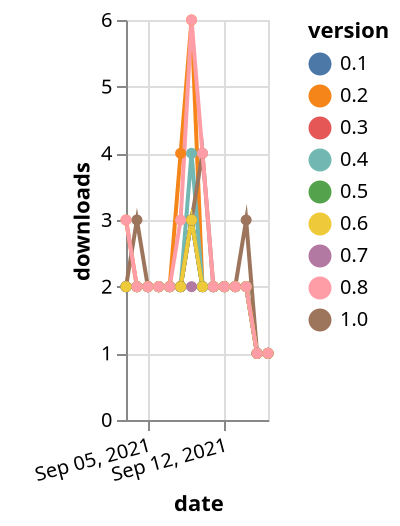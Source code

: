 {"$schema": "https://vega.github.io/schema/vega-lite/v5.json", "description": "A simple bar chart with embedded data.", "data": {"values": [{"date": "2021-09-03", "total": 2213, "delta": 2, "version": "0.3"}, {"date": "2021-09-04", "total": 2215, "delta": 2, "version": "0.3"}, {"date": "2021-09-05", "total": 2217, "delta": 2, "version": "0.3"}, {"date": "2021-09-06", "total": 2219, "delta": 2, "version": "0.3"}, {"date": "2021-09-07", "total": 2221, "delta": 2, "version": "0.3"}, {"date": "2021-09-08", "total": 2223, "delta": 2, "version": "0.3"}, {"date": "2021-09-09", "total": 2226, "delta": 3, "version": "0.3"}, {"date": "2021-09-10", "total": 2228, "delta": 2, "version": "0.3"}, {"date": "2021-09-11", "total": 2230, "delta": 2, "version": "0.3"}, {"date": "2021-09-12", "total": 2232, "delta": 2, "version": "0.3"}, {"date": "2021-09-13", "total": 2234, "delta": 2, "version": "0.3"}, {"date": "2021-09-14", "total": 2236, "delta": 2, "version": "0.3"}, {"date": "2021-09-15", "total": 2237, "delta": 1, "version": "0.3"}, {"date": "2021-09-16", "total": 2238, "delta": 1, "version": "0.3"}, {"date": "2021-09-03", "total": 2223, "delta": 2, "version": "0.1"}, {"date": "2021-09-04", "total": 2225, "delta": 2, "version": "0.1"}, {"date": "2021-09-05", "total": 2227, "delta": 2, "version": "0.1"}, {"date": "2021-09-06", "total": 2229, "delta": 2, "version": "0.1"}, {"date": "2021-09-07", "total": 2231, "delta": 2, "version": "0.1"}, {"date": "2021-09-08", "total": 2233, "delta": 2, "version": "0.1"}, {"date": "2021-09-09", "total": 2236, "delta": 3, "version": "0.1"}, {"date": "2021-09-10", "total": 2238, "delta": 2, "version": "0.1"}, {"date": "2021-09-11", "total": 2240, "delta": 2, "version": "0.1"}, {"date": "2021-09-12", "total": 2242, "delta": 2, "version": "0.1"}, {"date": "2021-09-13", "total": 2244, "delta": 2, "version": "0.1"}, {"date": "2021-09-14", "total": 2246, "delta": 2, "version": "0.1"}, {"date": "2021-09-15", "total": 2247, "delta": 1, "version": "0.1"}, {"date": "2021-09-16", "total": 2248, "delta": 1, "version": "0.1"}, {"date": "2021-09-03", "total": 2729, "delta": 3, "version": "0.2"}, {"date": "2021-09-04", "total": 2731, "delta": 2, "version": "0.2"}, {"date": "2021-09-05", "total": 2733, "delta": 2, "version": "0.2"}, {"date": "2021-09-06", "total": 2735, "delta": 2, "version": "0.2"}, {"date": "2021-09-07", "total": 2737, "delta": 2, "version": "0.2"}, {"date": "2021-09-08", "total": 2741, "delta": 4, "version": "0.2"}, {"date": "2021-09-09", "total": 2747, "delta": 6, "version": "0.2"}, {"date": "2021-09-10", "total": 2749, "delta": 2, "version": "0.2"}, {"date": "2021-09-11", "total": 2751, "delta": 2, "version": "0.2"}, {"date": "2021-09-12", "total": 2753, "delta": 2, "version": "0.2"}, {"date": "2021-09-13", "total": 2755, "delta": 2, "version": "0.2"}, {"date": "2021-09-14", "total": 2757, "delta": 2, "version": "0.2"}, {"date": "2021-09-15", "total": 2758, "delta": 1, "version": "0.2"}, {"date": "2021-09-16", "total": 2759, "delta": 1, "version": "0.2"}, {"date": "2021-09-03", "total": 2375, "delta": 2, "version": "0.4"}, {"date": "2021-09-04", "total": 2377, "delta": 2, "version": "0.4"}, {"date": "2021-09-05", "total": 2379, "delta": 2, "version": "0.4"}, {"date": "2021-09-06", "total": 2381, "delta": 2, "version": "0.4"}, {"date": "2021-09-07", "total": 2383, "delta": 2, "version": "0.4"}, {"date": "2021-09-08", "total": 2385, "delta": 2, "version": "0.4"}, {"date": "2021-09-09", "total": 2389, "delta": 4, "version": "0.4"}, {"date": "2021-09-10", "total": 2391, "delta": 2, "version": "0.4"}, {"date": "2021-09-11", "total": 2393, "delta": 2, "version": "0.4"}, {"date": "2021-09-12", "total": 2395, "delta": 2, "version": "0.4"}, {"date": "2021-09-13", "total": 2397, "delta": 2, "version": "0.4"}, {"date": "2021-09-14", "total": 2399, "delta": 2, "version": "0.4"}, {"date": "2021-09-15", "total": 2400, "delta": 1, "version": "0.4"}, {"date": "2021-09-16", "total": 2401, "delta": 1, "version": "0.4"}, {"date": "2021-09-03", "total": 2185, "delta": 2, "version": "0.7"}, {"date": "2021-09-04", "total": 2187, "delta": 2, "version": "0.7"}, {"date": "2021-09-05", "total": 2189, "delta": 2, "version": "0.7"}, {"date": "2021-09-06", "total": 2191, "delta": 2, "version": "0.7"}, {"date": "2021-09-07", "total": 2193, "delta": 2, "version": "0.7"}, {"date": "2021-09-08", "total": 2195, "delta": 2, "version": "0.7"}, {"date": "2021-09-09", "total": 2197, "delta": 2, "version": "0.7"}, {"date": "2021-09-10", "total": 2199, "delta": 2, "version": "0.7"}, {"date": "2021-09-11", "total": 2201, "delta": 2, "version": "0.7"}, {"date": "2021-09-12", "total": 2203, "delta": 2, "version": "0.7"}, {"date": "2021-09-13", "total": 2205, "delta": 2, "version": "0.7"}, {"date": "2021-09-14", "total": 2207, "delta": 2, "version": "0.7"}, {"date": "2021-09-15", "total": 2208, "delta": 1, "version": "0.7"}, {"date": "2021-09-16", "total": 2209, "delta": 1, "version": "0.7"}, {"date": "2021-09-03", "total": 2185, "delta": 2, "version": "0.5"}, {"date": "2021-09-04", "total": 2187, "delta": 2, "version": "0.5"}, {"date": "2021-09-05", "total": 2189, "delta": 2, "version": "0.5"}, {"date": "2021-09-06", "total": 2191, "delta": 2, "version": "0.5"}, {"date": "2021-09-07", "total": 2193, "delta": 2, "version": "0.5"}, {"date": "2021-09-08", "total": 2195, "delta": 2, "version": "0.5"}, {"date": "2021-09-09", "total": 2198, "delta": 3, "version": "0.5"}, {"date": "2021-09-10", "total": 2200, "delta": 2, "version": "0.5"}, {"date": "2021-09-11", "total": 2202, "delta": 2, "version": "0.5"}, {"date": "2021-09-12", "total": 2204, "delta": 2, "version": "0.5"}, {"date": "2021-09-13", "total": 2206, "delta": 2, "version": "0.5"}, {"date": "2021-09-14", "total": 2208, "delta": 2, "version": "0.5"}, {"date": "2021-09-15", "total": 2209, "delta": 1, "version": "0.5"}, {"date": "2021-09-16", "total": 2210, "delta": 1, "version": "0.5"}, {"date": "2021-09-03", "total": 2031, "delta": 2, "version": "1.0"}, {"date": "2021-09-04", "total": 2034, "delta": 3, "version": "1.0"}, {"date": "2021-09-05", "total": 2036, "delta": 2, "version": "1.0"}, {"date": "2021-09-06", "total": 2038, "delta": 2, "version": "1.0"}, {"date": "2021-09-07", "total": 2040, "delta": 2, "version": "1.0"}, {"date": "2021-09-08", "total": 2042, "delta": 2, "version": "1.0"}, {"date": "2021-09-09", "total": 2045, "delta": 3, "version": "1.0"}, {"date": "2021-09-10", "total": 2049, "delta": 4, "version": "1.0"}, {"date": "2021-09-11", "total": 2051, "delta": 2, "version": "1.0"}, {"date": "2021-09-12", "total": 2053, "delta": 2, "version": "1.0"}, {"date": "2021-09-13", "total": 2055, "delta": 2, "version": "1.0"}, {"date": "2021-09-14", "total": 2058, "delta": 3, "version": "1.0"}, {"date": "2021-09-15", "total": 2059, "delta": 1, "version": "1.0"}, {"date": "2021-09-16", "total": 2060, "delta": 1, "version": "1.0"}, {"date": "2021-09-03", "total": 2183, "delta": 2, "version": "0.6"}, {"date": "2021-09-04", "total": 2185, "delta": 2, "version": "0.6"}, {"date": "2021-09-05", "total": 2187, "delta": 2, "version": "0.6"}, {"date": "2021-09-06", "total": 2189, "delta": 2, "version": "0.6"}, {"date": "2021-09-07", "total": 2191, "delta": 2, "version": "0.6"}, {"date": "2021-09-08", "total": 2193, "delta": 2, "version": "0.6"}, {"date": "2021-09-09", "total": 2196, "delta": 3, "version": "0.6"}, {"date": "2021-09-10", "total": 2198, "delta": 2, "version": "0.6"}, {"date": "2021-09-11", "total": 2200, "delta": 2, "version": "0.6"}, {"date": "2021-09-12", "total": 2202, "delta": 2, "version": "0.6"}, {"date": "2021-09-13", "total": 2204, "delta": 2, "version": "0.6"}, {"date": "2021-09-14", "total": 2206, "delta": 2, "version": "0.6"}, {"date": "2021-09-15", "total": 2207, "delta": 1, "version": "0.6"}, {"date": "2021-09-16", "total": 2208, "delta": 1, "version": "0.6"}, {"date": "2021-09-03", "total": 2447, "delta": 3, "version": "0.8"}, {"date": "2021-09-04", "total": 2449, "delta": 2, "version": "0.8"}, {"date": "2021-09-05", "total": 2451, "delta": 2, "version": "0.8"}, {"date": "2021-09-06", "total": 2453, "delta": 2, "version": "0.8"}, {"date": "2021-09-07", "total": 2455, "delta": 2, "version": "0.8"}, {"date": "2021-09-08", "total": 2458, "delta": 3, "version": "0.8"}, {"date": "2021-09-09", "total": 2464, "delta": 6, "version": "0.8"}, {"date": "2021-09-10", "total": 2468, "delta": 4, "version": "0.8"}, {"date": "2021-09-11", "total": 2470, "delta": 2, "version": "0.8"}, {"date": "2021-09-12", "total": 2472, "delta": 2, "version": "0.8"}, {"date": "2021-09-13", "total": 2474, "delta": 2, "version": "0.8"}, {"date": "2021-09-14", "total": 2476, "delta": 2, "version": "0.8"}, {"date": "2021-09-15", "total": 2477, "delta": 1, "version": "0.8"}, {"date": "2021-09-16", "total": 2478, "delta": 1, "version": "0.8"}]}, "width": "container", "mark": {"type": "line", "point": {"filled": true}}, "encoding": {"x": {"field": "date", "type": "temporal", "timeUnit": "yearmonthdate", "title": "date", "axis": {"labelAngle": -15}}, "y": {"field": "delta", "type": "quantitative", "title": "downloads"}, "color": {"field": "version", "type": "nominal"}, "tooltip": {"field": "delta"}}}
